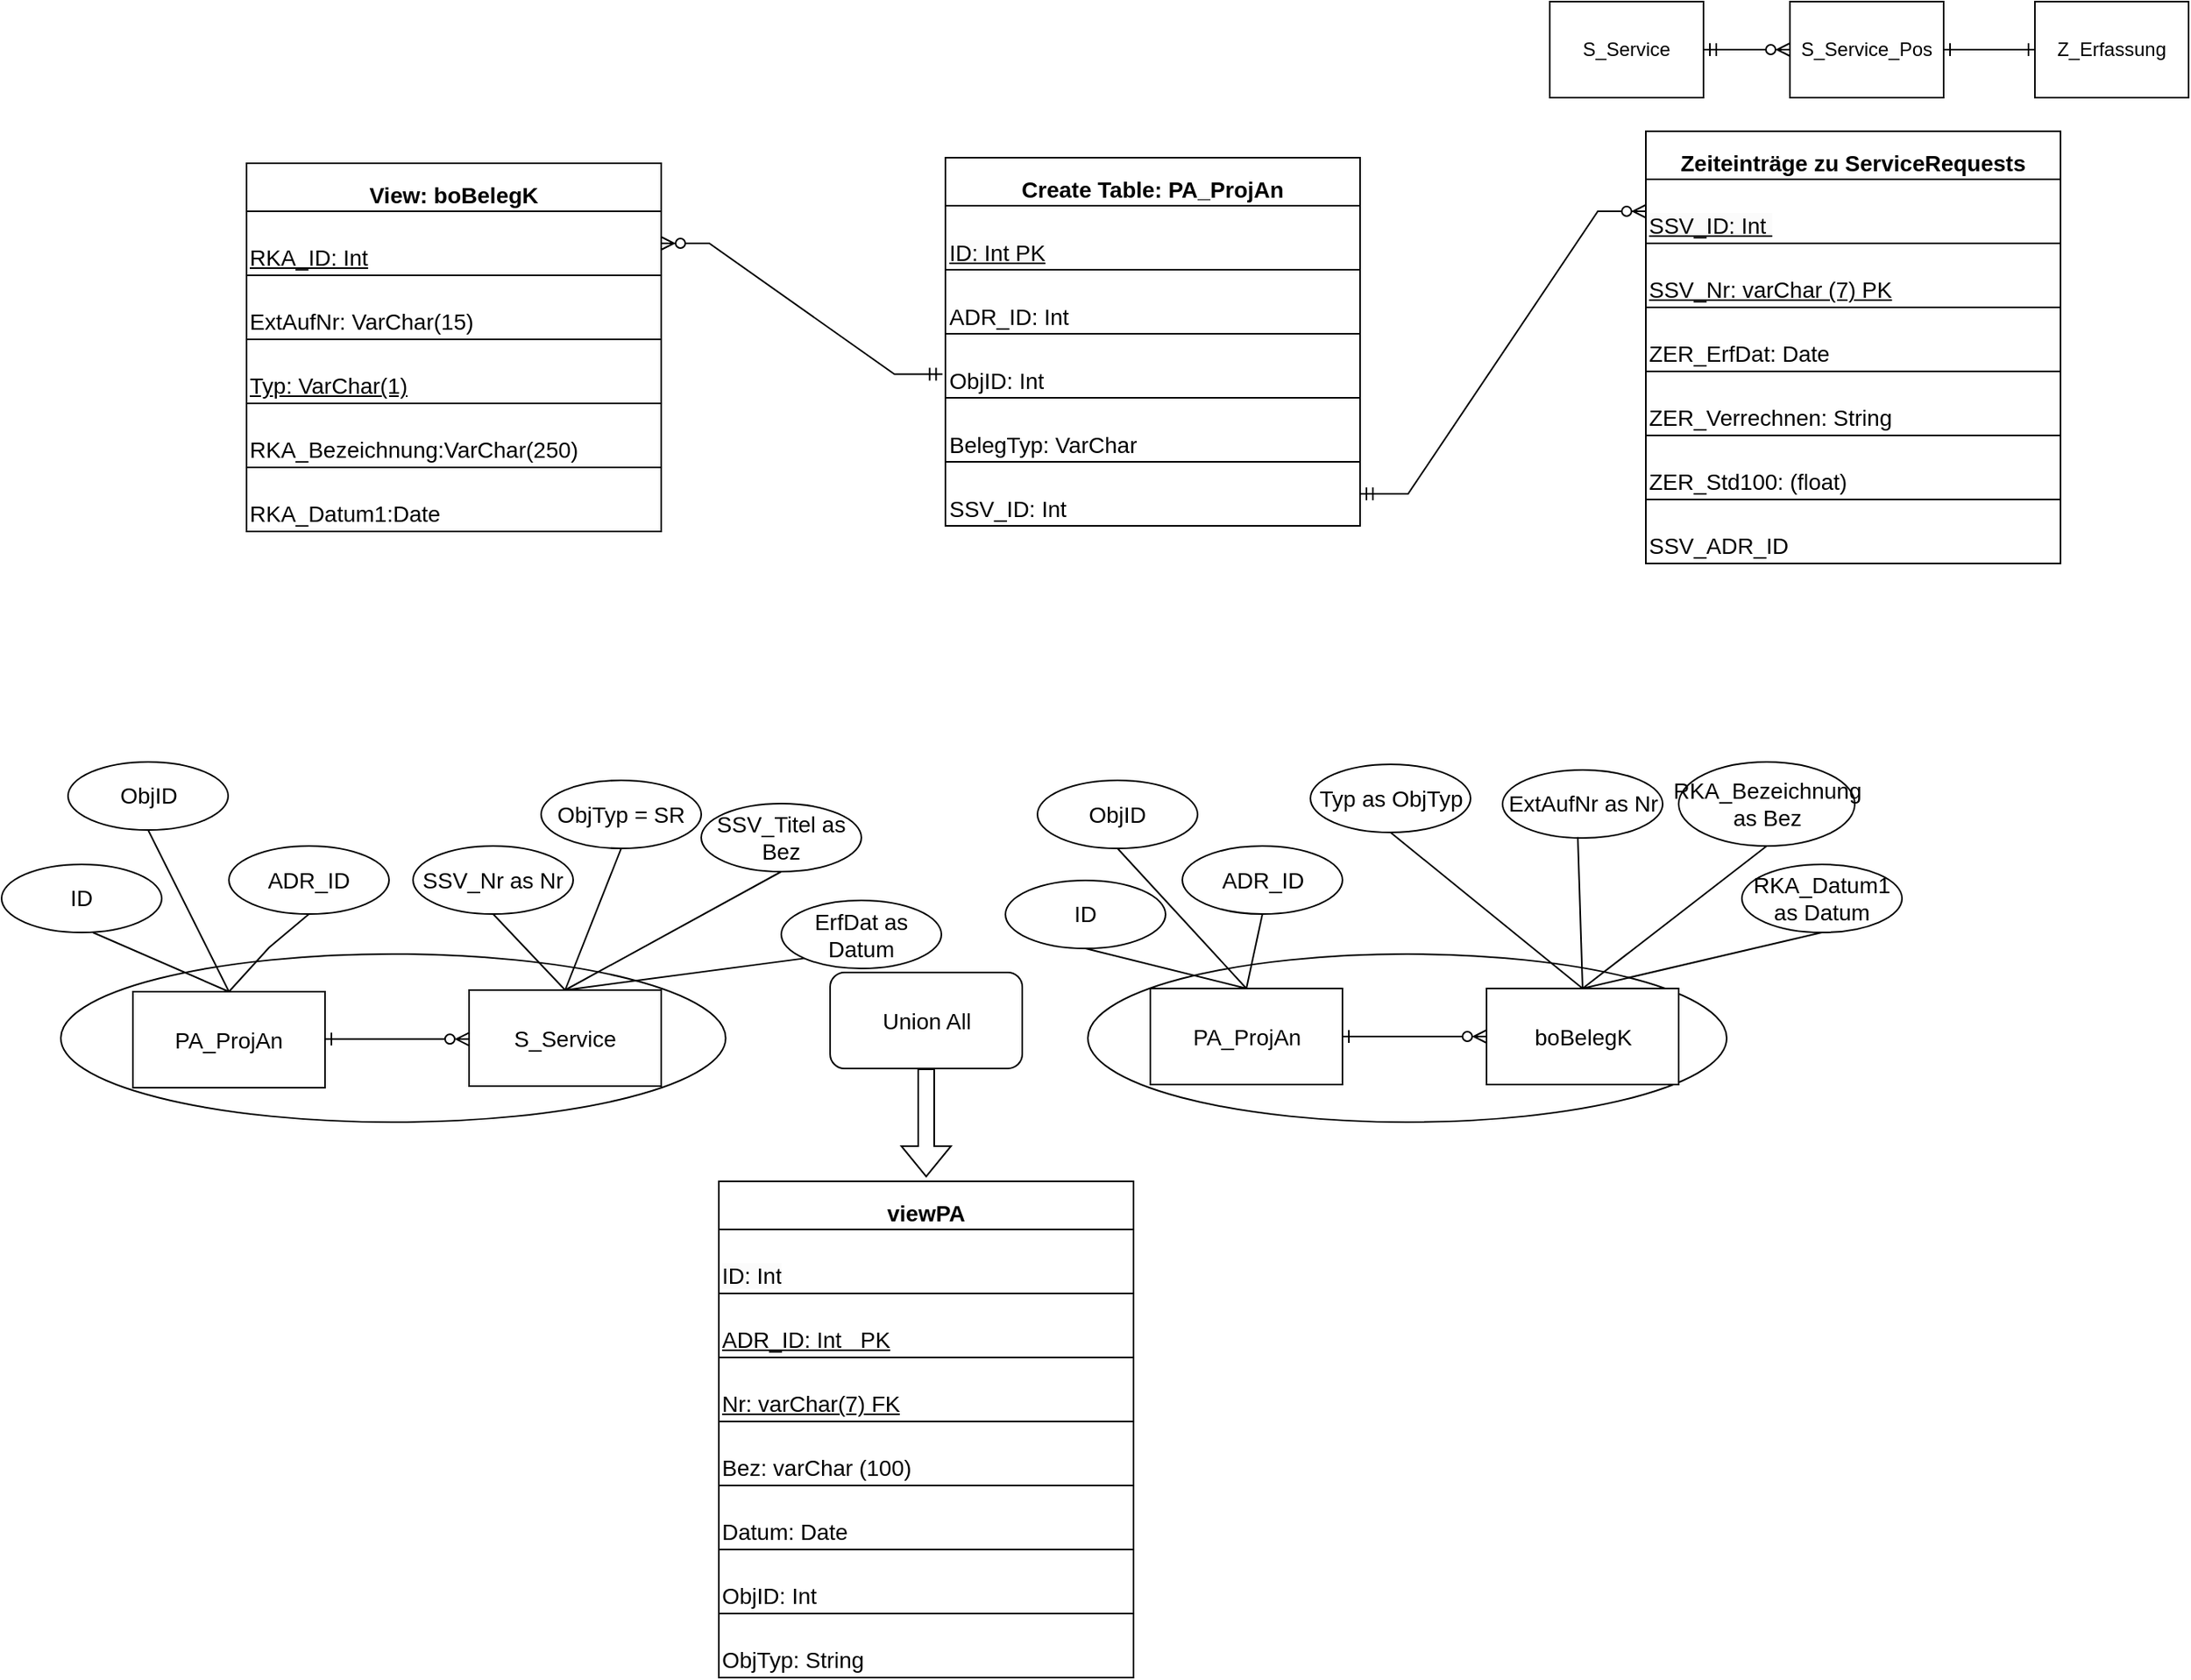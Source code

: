 <mxfile version="20.8.10" type="device"><diagram id="R2lEEEUBdFMjLlhIrx00" name="Page-1"><mxGraphModel dx="1770" dy="1023" grid="1" gridSize="10" guides="1" tooltips="1" connect="1" arrows="1" fold="1" page="1" pageScale="1" pageWidth="850" pageHeight="1100" math="0" shadow="0" extFonts="Permanent Marker^https://fonts.googleapis.com/css?family=Permanent+Marker"><root><mxCell id="0"/><mxCell id="1" parent="0"/><mxCell id="knZpFbmPOfYliI4Mm_91-101" value="" style="ellipse;whiteSpace=wrap;html=1;fontSize=14;fontStyle=0" parent="1" vertex="1"><mxGeometry x="949.5" y="654" width="399" height="105" as="geometry"/></mxCell><mxCell id="knZpFbmPOfYliI4Mm_91-142" value="" style="endArrow=none;html=1;rounded=0;fontSize=14;exitX=0.5;exitY=1;exitDx=0;exitDy=0;entryX=0.5;entryY=0;entryDx=0;entryDy=0;fontStyle=0" parent="1" source="knZpFbmPOfYliI4Mm_91-127" target="knZpFbmPOfYliI4Mm_91-80" edge="1"><mxGeometry width="50" height="50" relative="1" as="geometry"><mxPoint x="1058.5" y="700.5" as="sourcePoint"/><mxPoint x="1078.5" y="735.5" as="targetPoint"/></mxGeometry></mxCell><mxCell id="knZpFbmPOfYliI4Mm_91-141" value="" style="endArrow=none;html=1;rounded=0;fontSize=14;exitX=0.5;exitY=1;exitDx=0;exitDy=0;fontStyle=0" parent="1" source="knZpFbmPOfYliI4Mm_91-126" edge="1"><mxGeometry width="50" height="50" relative="1" as="geometry"><mxPoint x="1048.5" y="690.5" as="sourcePoint"/><mxPoint x="1048.5" y="675.5" as="targetPoint"/></mxGeometry></mxCell><mxCell id="knZpFbmPOfYliI4Mm_91-139" value="" style="endArrow=none;html=1;rounded=0;fontSize=14;exitX=0.5;exitY=1;exitDx=0;exitDy=0;entryX=0.5;entryY=0;entryDx=0;entryDy=0;fontStyle=0" parent="1" source="knZpFbmPOfYliI4Mm_91-128" target="knZpFbmPOfYliI4Mm_91-80" edge="1"><mxGeometry width="50" height="50" relative="1" as="geometry"><mxPoint x="1028.5" y="670.5" as="sourcePoint"/><mxPoint x="1048.5" y="705.5" as="targetPoint"/></mxGeometry></mxCell><mxCell id="knZpFbmPOfYliI4Mm_91-100" value="" style="ellipse;whiteSpace=wrap;html=1;fontSize=14;fontStyle=0" parent="1" vertex="1"><mxGeometry x="308" y="654" width="415.25" height="105" as="geometry"/></mxCell><mxCell id="knZpFbmPOfYliI4Mm_91-121" value="" style="endArrow=none;html=1;rounded=0;fontSize=14;exitX=0.5;exitY=1;exitDx=0;exitDy=0;entryX=0.5;entryY=0;entryDx=0;entryDy=0;fontStyle=0" parent="1" source="knZpFbmPOfYliI4Mm_91-119" target="knZpFbmPOfYliI4Mm_91-79" edge="1"><mxGeometry width="50" height="50" relative="1" as="geometry"><mxPoint x="637.603" y="642.758" as="sourcePoint"/><mxPoint x="633" y="686.5" as="targetPoint"/></mxGeometry></mxCell><mxCell id="knZpFbmPOfYliI4Mm_91-118" value="" style="endArrow=none;html=1;rounded=0;fontSize=14;exitX=0.5;exitY=1;exitDx=0;exitDy=0;entryX=0.5;entryY=0;entryDx=0;entryDy=0;fontStyle=0" parent="1" source="knZpFbmPOfYliI4Mm_91-112" target="knZpFbmPOfYliI4Mm_91-82" edge="1"><mxGeometry width="50" height="50" relative="1" as="geometry"><mxPoint x="373" y="649" as="sourcePoint"/><mxPoint x="393" y="687.5" as="targetPoint"/></mxGeometry></mxCell><mxCell id="knZpFbmPOfYliI4Mm_91-79" value="S_Service" style="rounded=0;whiteSpace=wrap;html=1;fontSize=14;fontStyle=0" parent="1" vertex="1"><mxGeometry x="563" y="676.5" width="120" height="60" as="geometry"/></mxCell><mxCell id="knZpFbmPOfYliI4Mm_91-80" value="boBelegK" style="rounded=0;whiteSpace=wrap;html=1;fontSize=14;fontStyle=0" parent="1" vertex="1"><mxGeometry x="1198.5" y="675.5" width="120" height="60" as="geometry"/></mxCell><mxCell id="knZpFbmPOfYliI4Mm_91-81" value="PA_ProjAn" style="rounded=0;whiteSpace=wrap;html=1;fontSize=14;fontStyle=0" parent="1" vertex="1"><mxGeometry x="988.5" y="675.5" width="120" height="60" as="geometry"/></mxCell><mxCell id="knZpFbmPOfYliI4Mm_91-82" value="PA_ProjAn" style="rounded=0;whiteSpace=wrap;html=1;fontSize=14;fontStyle=0" parent="1" vertex="1"><mxGeometry x="353" y="677.5" width="120" height="60" as="geometry"/></mxCell><mxCell id="knZpFbmPOfYliI4Mm_91-97" value="" style="edgeStyle=entityRelationEdgeStyle;fontSize=14;html=1;endArrow=ERzeroToMany;startArrow=ERone;rounded=0;exitX=1;exitY=0.5;exitDx=0;exitDy=0;entryX=0;entryY=0.5;entryDx=0;entryDy=0;startFill=0;endFill=0;fontStyle=0" parent="1" source="knZpFbmPOfYliI4Mm_91-81" target="knZpFbmPOfYliI4Mm_91-80" edge="1"><mxGeometry width="100" height="100" relative="1" as="geometry"><mxPoint x="1008.5" y="695.5" as="sourcePoint"/><mxPoint x="1108.5" y="595.5" as="targetPoint"/></mxGeometry></mxCell><mxCell id="knZpFbmPOfYliI4Mm_91-98" value="" style="edgeStyle=entityRelationEdgeStyle;fontSize=14;html=1;endArrow=ERzeroToMany;startArrow=ERone;rounded=0;exitX=1;exitY=0.5;exitDx=0;exitDy=0;entryX=0;entryY=0.5;entryDx=0;entryDy=0;startFill=0;endFill=0;fontStyle=0" parent="1" edge="1"><mxGeometry width="100" height="100" relative="1" as="geometry"><mxPoint x="473.0" y="707.16" as="sourcePoint"/><mxPoint x="563.0" y="707.16" as="targetPoint"/></mxGeometry></mxCell><mxCell id="knZpFbmPOfYliI4Mm_91-102" value="Union All" style="rounded=1;whiteSpace=wrap;html=1;fontSize=14;fontStyle=0" parent="1" vertex="1"><mxGeometry x="788.5" y="665.5" width="120" height="60" as="geometry"/></mxCell><mxCell id="knZpFbmPOfYliI4Mm_91-103" value="" style="shape=flexArrow;endArrow=classic;html=1;rounded=0;fontSize=14;exitX=0.5;exitY=1;exitDx=0;exitDy=0;fontStyle=0" parent="1" source="knZpFbmPOfYliI4Mm_91-102" edge="1"><mxGeometry width="50" height="50" relative="1" as="geometry"><mxPoint x="768.5" y="764.5" as="sourcePoint"/><mxPoint x="848.5" y="793.5" as="targetPoint"/></mxGeometry></mxCell><mxCell id="knZpFbmPOfYliI4Mm_91-108" value="ID" style="ellipse;whiteSpace=wrap;html=1;fontSize=14;fontStyle=0" parent="1" vertex="1"><mxGeometry x="271" y="598" width="100" height="42.5" as="geometry"/></mxCell><mxCell id="knZpFbmPOfYliI4Mm_91-109" value="ADR_ID" style="ellipse;whiteSpace=wrap;html=1;fontSize=14;fontStyle=0" parent="1" vertex="1"><mxGeometry x="413" y="586.5" width="100" height="42.5" as="geometry"/></mxCell><mxCell id="knZpFbmPOfYliI4Mm_91-110" value="SSV_Nr as Nr" style="ellipse;whiteSpace=wrap;html=1;fontSize=14;fontStyle=0" parent="1" vertex="1"><mxGeometry x="528" y="586.5" width="100" height="42.5" as="geometry"/></mxCell><mxCell id="knZpFbmPOfYliI4Mm_91-111" value="ErfDat as Datum" style="ellipse;whiteSpace=wrap;html=1;fontSize=14;fontStyle=0" parent="1" vertex="1"><mxGeometry x="758" y="620.5" width="100" height="42.5" as="geometry"/></mxCell><mxCell id="knZpFbmPOfYliI4Mm_91-112" value="ObjID" style="ellipse;whiteSpace=wrap;html=1;fontSize=14;fontStyle=0" parent="1" vertex="1"><mxGeometry x="312.5" y="534" width="100" height="42.5" as="geometry"/></mxCell><mxCell id="knZpFbmPOfYliI4Mm_91-113" value="ObjTyp = SR" style="ellipse;whiteSpace=wrap;html=1;fontSize=14;fontStyle=0" parent="1" vertex="1"><mxGeometry x="608" y="545.5" width="100" height="42.5" as="geometry"/></mxCell><mxCell id="knZpFbmPOfYliI4Mm_91-114" value="" style="endArrow=none;html=1;rounded=0;fontSize=14;exitX=0.5;exitY=1;exitDx=0;exitDy=0;entryX=0.5;entryY=0;entryDx=0;entryDy=0;fontStyle=0" parent="1" target="knZpFbmPOfYliI4Mm_91-82" edge="1"><mxGeometry width="50" height="50" relative="1" as="geometry"><mxPoint x="328" y="640.5" as="sourcePoint"/><mxPoint x="593" y="566.5" as="targetPoint"/></mxGeometry></mxCell><mxCell id="knZpFbmPOfYliI4Mm_91-115" value="" style="endArrow=none;html=1;rounded=0;fontSize=14;exitX=0.5;exitY=1;exitDx=0;exitDy=0;entryX=0.5;entryY=0;entryDx=0;entryDy=0;fontStyle=0" parent="1" source="knZpFbmPOfYliI4Mm_91-109" target="knZpFbmPOfYliI4Mm_91-82" edge="1"><mxGeometry width="50" height="50" relative="1" as="geometry"><mxPoint x="373" y="649" as="sourcePoint"/><mxPoint x="408" y="680" as="targetPoint"/><Array as="points"><mxPoint x="438" y="650"/></Array></mxGeometry></mxCell><mxCell id="knZpFbmPOfYliI4Mm_91-116" value="" style="endArrow=none;html=1;rounded=0;fontSize=14;exitX=0.5;exitY=1;exitDx=0;exitDy=0;entryX=0.5;entryY=0;entryDx=0;entryDy=0;fontStyle=0" parent="1" source="knZpFbmPOfYliI4Mm_91-113" target="knZpFbmPOfYliI4Mm_91-79" edge="1"><mxGeometry width="50" height="50" relative="1" as="geometry"><mxPoint x="563" y="619" as="sourcePoint"/><mxPoint x="583" y="657.5" as="targetPoint"/></mxGeometry></mxCell><mxCell id="knZpFbmPOfYliI4Mm_91-117" value="" style="endArrow=none;html=1;rounded=0;fontSize=14;exitX=0;exitY=1;exitDx=0;exitDy=0;entryX=0.5;entryY=0;entryDx=0;entryDy=0;fontStyle=0" parent="1" source="knZpFbmPOfYliI4Mm_91-111" target="knZpFbmPOfYliI4Mm_91-79" edge="1"><mxGeometry width="50" height="50" relative="1" as="geometry"><mxPoint x="393" y="669" as="sourcePoint"/><mxPoint x="413" y="707.5" as="targetPoint"/></mxGeometry></mxCell><mxCell id="knZpFbmPOfYliI4Mm_91-119" value="SSV_Titel as Bez" style="ellipse;whiteSpace=wrap;html=1;fontSize=14;fontStyle=0" parent="1" vertex="1"><mxGeometry x="708" y="560" width="100" height="42.5" as="geometry"/></mxCell><mxCell id="knZpFbmPOfYliI4Mm_91-122" value="ID" style="ellipse;whiteSpace=wrap;html=1;fontSize=14;fontStyle=0" parent="1" vertex="1"><mxGeometry x="898" y="608" width="100" height="42.5" as="geometry"/></mxCell><mxCell id="knZpFbmPOfYliI4Mm_91-123" value="ADR_ID" style="ellipse;whiteSpace=wrap;html=1;fontSize=14;fontStyle=0" parent="1" vertex="1"><mxGeometry x="1008.5" y="586.5" width="100" height="42.5" as="geometry"/></mxCell><mxCell id="knZpFbmPOfYliI4Mm_91-124" value="ExtAufNr as Nr" style="ellipse;whiteSpace=wrap;html=1;fontSize=14;fontStyle=0" parent="1" vertex="1"><mxGeometry x="1208.5" y="539" width="100" height="42.5" as="geometry"/></mxCell><mxCell id="knZpFbmPOfYliI4Mm_91-125" value="RKA_Datum1 as Datum" style="ellipse;whiteSpace=wrap;html=1;fontSize=14;fontStyle=0" parent="1" vertex="1"><mxGeometry x="1358" y="598" width="100" height="42.5" as="geometry"/></mxCell><mxCell id="knZpFbmPOfYliI4Mm_91-126" value="ObjID" style="ellipse;whiteSpace=wrap;html=1;fontSize=14;fontStyle=0" parent="1" vertex="1"><mxGeometry x="918" y="545.5" width="100" height="42.5" as="geometry"/></mxCell><mxCell id="knZpFbmPOfYliI4Mm_91-127" value="Typ as ObjTyp" style="ellipse;whiteSpace=wrap;html=1;fontSize=14;fontStyle=0" parent="1" vertex="1"><mxGeometry x="1088.5" y="535.5" width="100" height="42.5" as="geometry"/></mxCell><mxCell id="knZpFbmPOfYliI4Mm_91-128" value="RKA_Bezeichnung as Bez" style="ellipse;whiteSpace=wrap;html=1;fontSize=14;fontStyle=0" parent="1" vertex="1"><mxGeometry x="1318.5" y="534" width="110" height="52.5" as="geometry"/></mxCell><mxCell id="knZpFbmPOfYliI4Mm_91-136" value="" style="endArrow=none;html=1;rounded=0;fontSize=14;exitX=0.5;exitY=1;exitDx=0;exitDy=0;entryX=0.5;entryY=0;entryDx=0;entryDy=0;fontStyle=0" parent="1" source="knZpFbmPOfYliI4Mm_91-122" target="knZpFbmPOfYliI4Mm_91-81" edge="1"><mxGeometry width="50" height="50" relative="1" as="geometry"><mxPoint x="998.5" y="640.5" as="sourcePoint"/><mxPoint x="1028.5" y="698" as="targetPoint"/></mxGeometry></mxCell><mxCell id="knZpFbmPOfYliI4Mm_91-137" value="" style="endArrow=none;html=1;rounded=0;fontSize=14;exitX=0.5;exitY=1;exitDx=0;exitDy=0;entryX=0.5;entryY=0;entryDx=0;entryDy=0;fontStyle=0" parent="1" source="knZpFbmPOfYliI4Mm_91-123" target="knZpFbmPOfYliI4Mm_91-81" edge="1"><mxGeometry width="50" height="50" relative="1" as="geometry"><mxPoint x="1008.5" y="650.5" as="sourcePoint"/><mxPoint x="1028.5" y="685.5" as="targetPoint"/></mxGeometry></mxCell><mxCell id="knZpFbmPOfYliI4Mm_91-138" value="" style="endArrow=none;html=1;rounded=0;fontSize=14;exitX=0.47;exitY=0.985;exitDx=0;exitDy=0;entryX=0.5;entryY=0;entryDx=0;entryDy=0;exitPerimeter=0;fontStyle=0" parent="1" source="knZpFbmPOfYliI4Mm_91-124" target="knZpFbmPOfYliI4Mm_91-80" edge="1"><mxGeometry width="50" height="50" relative="1" as="geometry"><mxPoint x="1018.5" y="660.5" as="sourcePoint"/><mxPoint x="1038.5" y="695.5" as="targetPoint"/></mxGeometry></mxCell><mxCell id="knZpFbmPOfYliI4Mm_91-140" value="" style="endArrow=none;html=1;rounded=0;fontSize=14;entryX=0.5;entryY=0;entryDx=0;entryDy=0;exitX=0.5;exitY=1;exitDx=0;exitDy=0;fontStyle=0" parent="1" source="knZpFbmPOfYliI4Mm_91-125" target="knZpFbmPOfYliI4Mm_91-80" edge="1"><mxGeometry width="50" height="50" relative="1" as="geometry"><mxPoint x="1298.5" y="645.5" as="sourcePoint"/><mxPoint x="1058.5" y="715.5" as="targetPoint"/></mxGeometry></mxCell><mxCell id="knZpFbmPOfYliI4Mm_91-154" value="Create Table: PA_ProjAn" style="shape=table;startSize=30;container=1;collapsible=0;childLayout=tableLayout;strokeColor=default;fontSize=14;align=center;verticalAlign=bottom;fontStyle=1" parent="1" vertex="1"><mxGeometry x="860.5" y="156.5" width="259" height="230" as="geometry"/></mxCell><mxCell id="knZpFbmPOfYliI4Mm_91-155" value="" style="shape=tableRow;horizontal=0;startSize=0;swimlaneHead=0;swimlaneBody=0;strokeColor=inherit;top=0;left=0;bottom=0;right=0;collapsible=0;dropTarget=0;fillColor=none;points=[[0,0.5],[1,0.5]];portConstraint=eastwest;fontSize=14;align=left;verticalAlign=bottom;" parent="knZpFbmPOfYliI4Mm_91-154" vertex="1"><mxGeometry y="30" width="259" height="40" as="geometry"/></mxCell><mxCell id="knZpFbmPOfYliI4Mm_91-156" value="&lt;font style=&quot;font-size: 14px;&quot;&gt;&lt;u&gt;&lt;br style=&quot;font-size: 14px;&quot;&gt;&lt;span style=&quot;color: rgb(0, 0, 0); font-family: Helvetica; font-style: normal; font-variant-ligatures: normal; font-variant-caps: normal; font-weight: 400; letter-spacing: normal; orphans: 2; text-indent: 0px; text-transform: none; widows: 2; word-spacing: 0px; -webkit-text-stroke-width: 0px; background-color: rgb(251, 251, 251); text-decoration-thickness: initial; text-decoration-style: initial; text-decoration-color: initial; float: none; font-size: 14px; display: inline !important;&quot;&gt;ID: Int PK&lt;/span&gt;&lt;/u&gt;&lt;br style=&quot;font-size: 14px;&quot;&gt;&lt;/font&gt;" style="shape=partialRectangle;html=1;whiteSpace=wrap;connectable=0;strokeColor=inherit;overflow=hidden;fillColor=none;top=0;left=0;bottom=0;right=0;pointerEvents=1;fontSize=14;align=left;verticalAlign=bottom;" parent="knZpFbmPOfYliI4Mm_91-155" vertex="1"><mxGeometry width="259" height="40" as="geometry"><mxRectangle width="259" height="40" as="alternateBounds"/></mxGeometry></mxCell><mxCell id="knZpFbmPOfYliI4Mm_91-159" value="" style="shape=tableRow;horizontal=0;startSize=0;swimlaneHead=0;swimlaneBody=0;strokeColor=inherit;top=0;left=0;bottom=0;right=0;collapsible=0;dropTarget=0;fillColor=none;points=[[0,0.5],[1,0.5]];portConstraint=eastwest;fontSize=14;align=left;verticalAlign=bottom;" parent="knZpFbmPOfYliI4Mm_91-154" vertex="1"><mxGeometry y="70" width="259" height="40" as="geometry"/></mxCell><mxCell id="knZpFbmPOfYliI4Mm_91-160" value="ADR_ID: Int&amp;nbsp;" style="shape=partialRectangle;html=1;whiteSpace=wrap;connectable=0;strokeColor=inherit;overflow=hidden;fillColor=none;top=0;left=0;bottom=0;right=0;pointerEvents=1;fontSize=14;align=left;verticalAlign=bottom;" parent="knZpFbmPOfYliI4Mm_91-159" vertex="1"><mxGeometry width="259" height="40" as="geometry"><mxRectangle width="259" height="40" as="alternateBounds"/></mxGeometry></mxCell><mxCell id="knZpFbmPOfYliI4Mm_91-163" value="" style="shape=tableRow;horizontal=0;startSize=0;swimlaneHead=0;swimlaneBody=0;strokeColor=inherit;top=0;left=0;bottom=0;right=0;collapsible=0;dropTarget=0;fillColor=none;points=[[0,0.5],[1,0.5]];portConstraint=eastwest;fontSize=14;align=left;verticalAlign=bottom;" parent="knZpFbmPOfYliI4Mm_91-154" vertex="1"><mxGeometry y="110" width="259" height="40" as="geometry"/></mxCell><mxCell id="knZpFbmPOfYliI4Mm_91-164" value="ObjID: Int" style="shape=partialRectangle;html=1;whiteSpace=wrap;connectable=0;strokeColor=inherit;overflow=hidden;fillColor=none;top=0;left=0;bottom=0;right=0;pointerEvents=1;fontSize=14;align=left;verticalAlign=bottom;" parent="knZpFbmPOfYliI4Mm_91-163" vertex="1"><mxGeometry width="259" height="40" as="geometry"><mxRectangle width="259" height="40" as="alternateBounds"/></mxGeometry></mxCell><mxCell id="knZpFbmPOfYliI4Mm_91-183" style="shape=tableRow;horizontal=0;startSize=0;swimlaneHead=0;swimlaneBody=0;strokeColor=inherit;top=0;left=0;bottom=0;right=0;collapsible=0;dropTarget=0;fillColor=none;points=[[0,0.5],[1,0.5]];portConstraint=eastwest;fontSize=14;align=left;verticalAlign=bottom;" parent="knZpFbmPOfYliI4Mm_91-154" vertex="1"><mxGeometry y="150" width="259" height="40" as="geometry"/></mxCell><mxCell id="knZpFbmPOfYliI4Mm_91-184" value="BelegTyp: VarChar" style="shape=partialRectangle;html=1;whiteSpace=wrap;connectable=0;strokeColor=inherit;overflow=hidden;fillColor=none;top=0;left=0;bottom=0;right=0;pointerEvents=1;fontSize=14;align=left;verticalAlign=bottom;" parent="knZpFbmPOfYliI4Mm_91-183" vertex="1"><mxGeometry width="259" height="40" as="geometry"><mxRectangle width="259" height="40" as="alternateBounds"/></mxGeometry></mxCell><mxCell id="knZpFbmPOfYliI4Mm_91-181" style="shape=tableRow;horizontal=0;startSize=0;swimlaneHead=0;swimlaneBody=0;strokeColor=inherit;top=0;left=0;bottom=0;right=0;collapsible=0;dropTarget=0;fillColor=none;points=[[0,0.5],[1,0.5]];portConstraint=eastwest;fontSize=14;align=left;verticalAlign=bottom;" parent="knZpFbmPOfYliI4Mm_91-154" vertex="1"><mxGeometry y="190" width="259" height="40" as="geometry"/></mxCell><mxCell id="knZpFbmPOfYliI4Mm_91-182" value="SSV_ID: Int" style="shape=partialRectangle;html=1;whiteSpace=wrap;connectable=0;strokeColor=inherit;overflow=hidden;fillColor=none;top=0;left=0;bottom=0;right=0;pointerEvents=1;fontSize=14;align=left;verticalAlign=bottom;" parent="knZpFbmPOfYliI4Mm_91-181" vertex="1"><mxGeometry width="259" height="40" as="geometry"><mxRectangle width="259" height="40" as="alternateBounds"/></mxGeometry></mxCell><mxCell id="knZpFbmPOfYliI4Mm_91-167" value="S_Service" style="rounded=0;whiteSpace=wrap;html=1;" parent="1" vertex="1"><mxGeometry x="1238" y="59" width="96" height="60" as="geometry"/></mxCell><mxCell id="knZpFbmPOfYliI4Mm_91-168" value="S_Service_Pos" style="rounded=0;whiteSpace=wrap;html=1;" parent="1" vertex="1"><mxGeometry x="1388" y="59" width="96" height="60" as="geometry"/></mxCell><mxCell id="knZpFbmPOfYliI4Mm_91-169" value="Z_Erfassung" style="rounded=0;whiteSpace=wrap;html=1;" parent="1" vertex="1"><mxGeometry x="1541" y="59" width="96" height="60" as="geometry"/></mxCell><mxCell id="knZpFbmPOfYliI4Mm_91-178" style="edgeStyle=none;rounded=0;orthogonalLoop=1;jettySize=auto;html=1;entryX=1;entryY=0.5;entryDx=0;entryDy=0;fontSize=14;" parent="1" source="knZpFbmPOfYliI4Mm_91-167" target="knZpFbmPOfYliI4Mm_91-167" edge="1"><mxGeometry relative="1" as="geometry"/></mxCell><mxCell id="knZpFbmPOfYliI4Mm_91-179" value="" style="edgeStyle=entityRelationEdgeStyle;fontSize=14;html=1;endArrow=ERzeroToMany;startArrow=ERmandOne;rounded=0;entryX=0;entryY=0.5;entryDx=0;entryDy=0;" parent="1" source="knZpFbmPOfYliI4Mm_91-167" target="knZpFbmPOfYliI4Mm_91-168" edge="1"><mxGeometry width="100" height="100" relative="1" as="geometry"><mxPoint x="1342" y="89" as="sourcePoint"/><mxPoint x="1602" y="49" as="targetPoint"/></mxGeometry></mxCell><mxCell id="knZpFbmPOfYliI4Mm_91-180" value="" style="edgeStyle=entityRelationEdgeStyle;fontSize=14;html=1;endArrow=ERone;startArrow=ERone;rounded=0;exitX=1;exitY=0.5;exitDx=0;exitDy=0;entryX=0;entryY=0.5;entryDx=0;entryDy=0;startFill=0;endFill=0;" parent="1" source="knZpFbmPOfYliI4Mm_91-168" target="knZpFbmPOfYliI4Mm_91-169" edge="1"><mxGeometry width="100" height="100" relative="1" as="geometry"><mxPoint x="1502" y="149" as="sourcePoint"/><mxPoint x="1602" y="49" as="targetPoint"/></mxGeometry></mxCell><mxCell id="knZpFbmPOfYliI4Mm_91-185" value="" style="endArrow=none;html=1;rounded=0;fontSize=14;exitX=0.5;exitY=1;exitDx=0;exitDy=0;entryX=0.5;entryY=0;entryDx=0;entryDy=0;fontStyle=0" parent="1" source="knZpFbmPOfYliI4Mm_91-110" target="knZpFbmPOfYliI4Mm_91-79" edge="1"><mxGeometry width="50" height="50" relative="1" as="geometry"><mxPoint x="668" y="598" as="sourcePoint"/><mxPoint x="598" y="680" as="targetPoint"/></mxGeometry></mxCell><mxCell id="knZpFbmPOfYliI4Mm_91-186" value="viewPA" style="shape=table;startSize=30;container=1;collapsible=0;childLayout=tableLayout;strokeColor=default;fontSize=14;align=center;verticalAlign=bottom;fontStyle=1" parent="1" vertex="1"><mxGeometry x="719" y="796" width="259" height="310" as="geometry"/></mxCell><mxCell id="knZpFbmPOfYliI4Mm_91-187" value="" style="shape=tableRow;horizontal=0;startSize=0;swimlaneHead=0;swimlaneBody=0;strokeColor=inherit;top=0;left=0;bottom=0;right=0;collapsible=0;dropTarget=0;fillColor=none;points=[[0,0.5],[1,0.5]];portConstraint=eastwest;fontSize=14;align=left;verticalAlign=bottom;fontStyle=0" parent="knZpFbmPOfYliI4Mm_91-186" vertex="1"><mxGeometry y="30" width="259" height="40" as="geometry"/></mxCell><mxCell id="knZpFbmPOfYliI4Mm_91-188" value="&lt;font style=&quot;font-size: 14px;&quot;&gt;&lt;br style=&quot;font-size: 14px;&quot;&gt;&lt;span style=&quot;color: rgb(0, 0, 0); font-family: Helvetica; font-style: normal; font-variant-ligatures: normal; font-variant-caps: normal; letter-spacing: normal; orphans: 2; text-indent: 0px; text-transform: none; widows: 2; word-spacing: 0px; -webkit-text-stroke-width: 0px; background-color: rgb(251, 251, 251); float: none; font-size: 14px; display: inline !important;&quot;&gt;ID: Int&lt;/span&gt;&lt;br style=&quot;font-size: 14px;&quot;&gt;&lt;/font&gt;" style="shape=partialRectangle;html=1;whiteSpace=wrap;connectable=0;strokeColor=inherit;overflow=hidden;fillColor=none;top=0;left=0;bottom=0;right=0;pointerEvents=1;fontSize=14;align=left;verticalAlign=bottom;fontStyle=0" parent="knZpFbmPOfYliI4Mm_91-187" vertex="1"><mxGeometry width="259" height="40" as="geometry"><mxRectangle width="259" height="40" as="alternateBounds"/></mxGeometry></mxCell><mxCell id="knZpFbmPOfYliI4Mm_91-189" value="" style="shape=tableRow;horizontal=0;startSize=0;swimlaneHead=0;swimlaneBody=0;strokeColor=inherit;top=0;left=0;bottom=0;right=0;collapsible=0;dropTarget=0;fillColor=none;points=[[0,0.5],[1,0.5]];portConstraint=eastwest;fontSize=14;align=left;verticalAlign=bottom;fontStyle=4" parent="knZpFbmPOfYliI4Mm_91-186" vertex="1"><mxGeometry y="70" width="259" height="40" as="geometry"/></mxCell><mxCell id="knZpFbmPOfYliI4Mm_91-190" value="&lt;u&gt;ADR_ID: Int&amp;nbsp; &amp;nbsp;PK&lt;/u&gt;" style="shape=partialRectangle;html=1;whiteSpace=wrap;connectable=0;strokeColor=inherit;overflow=hidden;fillColor=none;top=0;left=0;bottom=0;right=0;pointerEvents=1;fontSize=14;align=left;verticalAlign=bottom;fontStyle=0" parent="knZpFbmPOfYliI4Mm_91-189" vertex="1"><mxGeometry width="259" height="40" as="geometry"><mxRectangle width="259" height="40" as="alternateBounds"/></mxGeometry></mxCell><mxCell id="knZpFbmPOfYliI4Mm_91-191" value="" style="shape=tableRow;horizontal=0;startSize=0;swimlaneHead=0;swimlaneBody=0;strokeColor=inherit;top=0;left=0;bottom=0;right=0;collapsible=0;dropTarget=0;fillColor=none;points=[[0,0.5],[1,0.5]];portConstraint=eastwest;fontSize=14;align=left;verticalAlign=bottom;fontStyle=0" parent="knZpFbmPOfYliI4Mm_91-186" vertex="1"><mxGeometry y="110" width="259" height="40" as="geometry"/></mxCell><mxCell id="knZpFbmPOfYliI4Mm_91-192" value="&lt;u&gt;Nr: varChar(7) FK&lt;/u&gt;" style="shape=partialRectangle;html=1;whiteSpace=wrap;connectable=0;strokeColor=inherit;overflow=hidden;fillColor=none;top=0;left=0;bottom=0;right=0;pointerEvents=1;fontSize=14;align=left;verticalAlign=bottom;fontStyle=0" parent="knZpFbmPOfYliI4Mm_91-191" vertex="1"><mxGeometry width="259" height="40" as="geometry"><mxRectangle width="259" height="40" as="alternateBounds"/></mxGeometry></mxCell><mxCell id="knZpFbmPOfYliI4Mm_91-193" style="shape=tableRow;horizontal=0;startSize=0;swimlaneHead=0;swimlaneBody=0;strokeColor=inherit;top=0;left=0;bottom=0;right=0;collapsible=0;dropTarget=0;fillColor=none;points=[[0,0.5],[1,0.5]];portConstraint=eastwest;fontSize=14;align=left;verticalAlign=bottom;fontStyle=0" parent="knZpFbmPOfYliI4Mm_91-186" vertex="1"><mxGeometry y="150" width="259" height="40" as="geometry"/></mxCell><mxCell id="knZpFbmPOfYliI4Mm_91-194" value="Bez: varChar (100)" style="shape=partialRectangle;html=1;whiteSpace=wrap;connectable=0;strokeColor=inherit;overflow=hidden;fillColor=none;top=0;left=0;bottom=0;right=0;pointerEvents=1;fontSize=14;align=left;verticalAlign=bottom;fontStyle=0" parent="knZpFbmPOfYliI4Mm_91-193" vertex="1"><mxGeometry width="259" height="40" as="geometry"><mxRectangle width="259" height="40" as="alternateBounds"/></mxGeometry></mxCell><mxCell id="knZpFbmPOfYliI4Mm_91-195" style="shape=tableRow;horizontal=0;startSize=0;swimlaneHead=0;swimlaneBody=0;strokeColor=inherit;top=0;left=0;bottom=0;right=0;collapsible=0;dropTarget=0;fillColor=none;points=[[0,0.5],[1,0.5]];portConstraint=eastwest;fontSize=14;align=left;verticalAlign=bottom;fontStyle=0" parent="knZpFbmPOfYliI4Mm_91-186" vertex="1"><mxGeometry y="190" width="259" height="40" as="geometry"/></mxCell><mxCell id="knZpFbmPOfYliI4Mm_91-196" value="Datum: Date" style="shape=partialRectangle;html=1;whiteSpace=wrap;connectable=0;strokeColor=inherit;overflow=hidden;fillColor=none;top=0;left=0;bottom=0;right=0;pointerEvents=1;fontSize=14;align=left;verticalAlign=bottom;fontStyle=0" parent="knZpFbmPOfYliI4Mm_91-195" vertex="1"><mxGeometry width="259" height="40" as="geometry"><mxRectangle width="259" height="40" as="alternateBounds"/></mxGeometry></mxCell><mxCell id="knZpFbmPOfYliI4Mm_91-197" style="shape=tableRow;horizontal=0;startSize=0;swimlaneHead=0;swimlaneBody=0;strokeColor=inherit;top=0;left=0;bottom=0;right=0;collapsible=0;dropTarget=0;fillColor=none;points=[[0,0.5],[1,0.5]];portConstraint=eastwest;fontSize=14;align=left;verticalAlign=bottom;fontStyle=0" parent="knZpFbmPOfYliI4Mm_91-186" vertex="1"><mxGeometry y="230" width="259" height="40" as="geometry"/></mxCell><mxCell id="knZpFbmPOfYliI4Mm_91-198" value="ObjID: Int" style="shape=partialRectangle;html=1;whiteSpace=wrap;connectable=0;strokeColor=inherit;overflow=hidden;fillColor=none;top=0;left=0;bottom=0;right=0;pointerEvents=1;fontSize=14;align=left;verticalAlign=bottom;fontStyle=0" parent="knZpFbmPOfYliI4Mm_91-197" vertex="1"><mxGeometry width="259" height="40" as="geometry"><mxRectangle width="259" height="40" as="alternateBounds"/></mxGeometry></mxCell><mxCell id="knZpFbmPOfYliI4Mm_91-199" style="shape=tableRow;horizontal=0;startSize=0;swimlaneHead=0;swimlaneBody=0;strokeColor=inherit;top=0;left=0;bottom=0;right=0;collapsible=0;dropTarget=0;fillColor=none;points=[[0,0.5],[1,0.5]];portConstraint=eastwest;fontSize=14;align=left;verticalAlign=bottom;fontStyle=0" parent="knZpFbmPOfYliI4Mm_91-186" vertex="1"><mxGeometry y="270" width="259" height="40" as="geometry"/></mxCell><mxCell id="knZpFbmPOfYliI4Mm_91-200" value="ObjTyp: String" style="shape=partialRectangle;html=1;whiteSpace=wrap;connectable=0;strokeColor=inherit;overflow=hidden;fillColor=none;top=0;left=0;bottom=0;right=0;pointerEvents=1;fontSize=14;align=left;verticalAlign=bottom;fontStyle=0" parent="knZpFbmPOfYliI4Mm_91-199" vertex="1"><mxGeometry width="259" height="40" as="geometry"><mxRectangle width="259" height="40" as="alternateBounds"/></mxGeometry></mxCell><mxCell id="knZpFbmPOfYliI4Mm_91-201" value="" style="edgeStyle=entityRelationEdgeStyle;fontSize=14;html=1;endArrow=ERzeroToMany;startArrow=ERmandOne;rounded=0;entryX=0;entryY=0.5;entryDx=0;entryDy=0;" parent="1" source="knZpFbmPOfYliI4Mm_91-181" target="knZpFbmPOfYliI4Mm_91-203" edge="1"><mxGeometry width="100" height="100" relative="1" as="geometry"><mxPoint x="1239" y="367" as="sourcePoint"/><mxPoint x="1179" y="190" as="targetPoint"/></mxGeometry></mxCell><mxCell id="knZpFbmPOfYliI4Mm_91-202" value="Zeiteinträge zu ServiceRequests" style="shape=table;startSize=30;container=1;collapsible=0;childLayout=tableLayout;strokeColor=default;fontSize=14;align=center;verticalAlign=bottom;fontStyle=1" parent="1" vertex="1"><mxGeometry x="1298" y="140" width="259" height="270" as="geometry"/></mxCell><mxCell id="knZpFbmPOfYliI4Mm_91-203" value="" style="shape=tableRow;horizontal=0;startSize=0;swimlaneHead=0;swimlaneBody=0;strokeColor=inherit;top=0;left=0;bottom=0;right=0;collapsible=0;dropTarget=0;fillColor=none;points=[[0,0.5],[1,0.5]];portConstraint=eastwest;fontSize=14;align=left;verticalAlign=bottom;" parent="knZpFbmPOfYliI4Mm_91-202" vertex="1"><mxGeometry y="30" width="259" height="40" as="geometry"/></mxCell><mxCell id="knZpFbmPOfYliI4Mm_91-204" value="&lt;font style=&quot;font-size: 14px;&quot;&gt;&lt;br style=&quot;font-size: 14px;&quot;&gt;&lt;span style=&quot;color: rgb(0, 0, 0); font-family: Helvetica; font-style: normal; font-variant-ligatures: normal; font-variant-caps: normal; font-weight: 400; letter-spacing: normal; orphans: 2; text-indent: 0px; text-transform: none; widows: 2; word-spacing: 0px; -webkit-text-stroke-width: 0px; background-color: rgb(251, 251, 251); float: none; font-size: 14px; display: inline !important;&quot;&gt;SSV_ID: Int&amp;nbsp;&lt;/span&gt;&lt;br style=&quot;font-size: 14px;&quot;&gt;&lt;/font&gt;" style="shape=partialRectangle;html=1;whiteSpace=wrap;connectable=0;strokeColor=inherit;overflow=hidden;fillColor=none;top=0;left=0;bottom=0;right=0;pointerEvents=1;fontSize=14;align=left;verticalAlign=bottom;fontStyle=4" parent="knZpFbmPOfYliI4Mm_91-203" vertex="1"><mxGeometry width="259" height="40" as="geometry"><mxRectangle width="259" height="40" as="alternateBounds"/></mxGeometry></mxCell><mxCell id="knZpFbmPOfYliI4Mm_91-205" value="" style="shape=tableRow;horizontal=0;startSize=0;swimlaneHead=0;swimlaneBody=0;strokeColor=inherit;top=0;left=0;bottom=0;right=0;collapsible=0;dropTarget=0;fillColor=none;points=[[0,0.5],[1,0.5]];portConstraint=eastwest;fontSize=14;align=left;verticalAlign=bottom;" parent="knZpFbmPOfYliI4Mm_91-202" vertex="1"><mxGeometry y="70" width="259" height="40" as="geometry"/></mxCell><mxCell id="knZpFbmPOfYliI4Mm_91-206" value="&lt;u&gt;SSV_Nr: varChar (7) PK&lt;/u&gt;" style="shape=partialRectangle;html=1;whiteSpace=wrap;connectable=0;strokeColor=inherit;overflow=hidden;fillColor=none;top=0;left=0;bottom=0;right=0;pointerEvents=1;fontSize=14;align=left;verticalAlign=bottom;" parent="knZpFbmPOfYliI4Mm_91-205" vertex="1"><mxGeometry width="259" height="40" as="geometry"><mxRectangle width="259" height="40" as="alternateBounds"/></mxGeometry></mxCell><mxCell id="knZpFbmPOfYliI4Mm_91-207" value="" style="shape=tableRow;horizontal=0;startSize=0;swimlaneHead=0;swimlaneBody=0;strokeColor=inherit;top=0;left=0;bottom=0;right=0;collapsible=0;dropTarget=0;fillColor=none;points=[[0,0.5],[1,0.5]];portConstraint=eastwest;fontSize=14;align=left;verticalAlign=bottom;" parent="knZpFbmPOfYliI4Mm_91-202" vertex="1"><mxGeometry y="110" width="259" height="40" as="geometry"/></mxCell><mxCell id="knZpFbmPOfYliI4Mm_91-208" value="ZER_ErfDat: Date" style="shape=partialRectangle;html=1;whiteSpace=wrap;connectable=0;strokeColor=inherit;overflow=hidden;fillColor=none;top=0;left=0;bottom=0;right=0;pointerEvents=1;fontSize=14;align=left;verticalAlign=bottom;" parent="knZpFbmPOfYliI4Mm_91-207" vertex="1"><mxGeometry width="259" height="40" as="geometry"><mxRectangle width="259" height="40" as="alternateBounds"/></mxGeometry></mxCell><mxCell id="knZpFbmPOfYliI4Mm_91-209" style="shape=tableRow;horizontal=0;startSize=0;swimlaneHead=0;swimlaneBody=0;strokeColor=inherit;top=0;left=0;bottom=0;right=0;collapsible=0;dropTarget=0;fillColor=none;points=[[0,0.5],[1,0.5]];portConstraint=eastwest;fontSize=14;align=left;verticalAlign=bottom;" parent="knZpFbmPOfYliI4Mm_91-202" vertex="1"><mxGeometry y="150" width="259" height="40" as="geometry"/></mxCell><mxCell id="knZpFbmPOfYliI4Mm_91-210" value="ZER_Verrechnen: String" style="shape=partialRectangle;html=1;whiteSpace=wrap;connectable=0;strokeColor=inherit;overflow=hidden;fillColor=none;top=0;left=0;bottom=0;right=0;pointerEvents=1;fontSize=14;align=left;verticalAlign=bottom;" parent="knZpFbmPOfYliI4Mm_91-209" vertex="1"><mxGeometry width="259" height="40" as="geometry"><mxRectangle width="259" height="40" as="alternateBounds"/></mxGeometry></mxCell><mxCell id="knZpFbmPOfYliI4Mm_91-211" style="shape=tableRow;horizontal=0;startSize=0;swimlaneHead=0;swimlaneBody=0;strokeColor=inherit;top=0;left=0;bottom=0;right=0;collapsible=0;dropTarget=0;fillColor=none;points=[[0,0.5],[1,0.5]];portConstraint=eastwest;fontSize=14;align=left;verticalAlign=bottom;" parent="knZpFbmPOfYliI4Mm_91-202" vertex="1"><mxGeometry y="190" width="259" height="40" as="geometry"/></mxCell><mxCell id="knZpFbmPOfYliI4Mm_91-212" value="ZER_Std100: (float)" style="shape=partialRectangle;html=1;whiteSpace=wrap;connectable=0;strokeColor=inherit;overflow=hidden;fillColor=none;top=0;left=0;bottom=0;right=0;pointerEvents=1;fontSize=14;align=left;verticalAlign=bottom;" parent="knZpFbmPOfYliI4Mm_91-211" vertex="1"><mxGeometry width="259" height="40" as="geometry"><mxRectangle width="259" height="40" as="alternateBounds"/></mxGeometry></mxCell><mxCell id="knZpFbmPOfYliI4Mm_91-213" style="shape=tableRow;horizontal=0;startSize=0;swimlaneHead=0;swimlaneBody=0;strokeColor=inherit;top=0;left=0;bottom=0;right=0;collapsible=0;dropTarget=0;fillColor=none;points=[[0,0.5],[1,0.5]];portConstraint=eastwest;fontSize=14;align=left;verticalAlign=bottom;" parent="knZpFbmPOfYliI4Mm_91-202" vertex="1"><mxGeometry y="230" width="259" height="40" as="geometry"/></mxCell><mxCell id="knZpFbmPOfYliI4Mm_91-214" value="SSV_ADR_ID" style="shape=partialRectangle;html=1;whiteSpace=wrap;connectable=0;strokeColor=inherit;overflow=hidden;fillColor=none;top=0;left=0;bottom=0;right=0;pointerEvents=1;fontSize=14;align=left;verticalAlign=bottom;" parent="knZpFbmPOfYliI4Mm_91-213" vertex="1"><mxGeometry width="259" height="40" as="geometry"><mxRectangle width="259" height="40" as="alternateBounds"/></mxGeometry></mxCell><mxCell id="ByrUNyJj6Pgo0Ki-hSn8-1" value="View: boBelegK" style="shape=table;startSize=30;container=1;collapsible=0;childLayout=tableLayout;strokeColor=default;fontSize=14;align=center;verticalAlign=bottom;fontStyle=1" vertex="1" parent="1"><mxGeometry x="424" y="160" width="259" height="230" as="geometry"/></mxCell><mxCell id="ByrUNyJj6Pgo0Ki-hSn8-2" value="" style="shape=tableRow;horizontal=0;startSize=0;swimlaneHead=0;swimlaneBody=0;strokeColor=inherit;top=0;left=0;bottom=0;right=0;collapsible=0;dropTarget=0;fillColor=none;points=[[0,0.5],[1,0.5]];portConstraint=eastwest;fontSize=14;align=left;verticalAlign=bottom;" vertex="1" parent="ByrUNyJj6Pgo0Ki-hSn8-1"><mxGeometry y="30" width="259" height="40" as="geometry"/></mxCell><mxCell id="ByrUNyJj6Pgo0Ki-hSn8-3" value="&lt;font style=&quot;font-size: 14px;&quot;&gt;RKA_ID: Int&lt;br style=&quot;font-size: 14px;&quot;&gt;&lt;/font&gt;" style="shape=partialRectangle;html=1;whiteSpace=wrap;connectable=0;strokeColor=inherit;overflow=hidden;fillColor=none;top=0;left=0;bottom=0;right=0;pointerEvents=1;fontSize=14;align=left;verticalAlign=bottom;fontStyle=4" vertex="1" parent="ByrUNyJj6Pgo0Ki-hSn8-2"><mxGeometry width="259" height="40" as="geometry"><mxRectangle width="259" height="40" as="alternateBounds"/></mxGeometry></mxCell><mxCell id="ByrUNyJj6Pgo0Ki-hSn8-16" value="" style="shape=tableRow;horizontal=0;startSize=0;swimlaneHead=0;swimlaneBody=0;strokeColor=inherit;top=0;left=0;bottom=0;right=0;collapsible=0;dropTarget=0;fillColor=none;points=[[0,0.5],[1,0.5]];portConstraint=eastwest;fontSize=14;align=left;verticalAlign=bottom;" vertex="1" parent="ByrUNyJj6Pgo0Ki-hSn8-1"><mxGeometry y="70" width="259" height="40" as="geometry"/></mxCell><mxCell id="ByrUNyJj6Pgo0Ki-hSn8-17" value="&lt;font style=&quot;font-size: 14px;&quot;&gt;ExtAufNr: VarChar(15)&lt;br style=&quot;font-size: 14px;&quot;&gt;&lt;/font&gt;" style="shape=partialRectangle;html=1;whiteSpace=wrap;connectable=0;strokeColor=inherit;overflow=hidden;fillColor=none;top=0;left=0;bottom=0;right=0;pointerEvents=1;fontSize=14;align=left;verticalAlign=bottom;fontStyle=0" vertex="1" parent="ByrUNyJj6Pgo0Ki-hSn8-16"><mxGeometry width="259" height="40" as="geometry"><mxRectangle width="259" height="40" as="alternateBounds"/></mxGeometry></mxCell><mxCell id="ByrUNyJj6Pgo0Ki-hSn8-4" value="" style="shape=tableRow;horizontal=0;startSize=0;swimlaneHead=0;swimlaneBody=0;strokeColor=inherit;top=0;left=0;bottom=0;right=0;collapsible=0;dropTarget=0;fillColor=none;points=[[0,0.5],[1,0.5]];portConstraint=eastwest;fontSize=14;align=left;verticalAlign=bottom;" vertex="1" parent="ByrUNyJj6Pgo0Ki-hSn8-1"><mxGeometry y="110" width="259" height="40" as="geometry"/></mxCell><mxCell id="ByrUNyJj6Pgo0Ki-hSn8-5" value="&lt;u&gt;Typ: VarChar(1)&lt;span style=&quot;white-space: pre;&quot;&gt;&#9;&lt;/span&gt;&lt;/u&gt;" style="shape=partialRectangle;html=1;whiteSpace=wrap;connectable=0;strokeColor=inherit;overflow=hidden;fillColor=none;top=0;left=0;bottom=0;right=0;pointerEvents=1;fontSize=14;align=left;verticalAlign=bottom;" vertex="1" parent="ByrUNyJj6Pgo0Ki-hSn8-4"><mxGeometry width="259" height="40" as="geometry"><mxRectangle width="259" height="40" as="alternateBounds"/></mxGeometry></mxCell><mxCell id="ByrUNyJj6Pgo0Ki-hSn8-6" value="" style="shape=tableRow;horizontal=0;startSize=0;swimlaneHead=0;swimlaneBody=0;strokeColor=inherit;top=0;left=0;bottom=0;right=0;collapsible=0;dropTarget=0;fillColor=none;points=[[0,0.5],[1,0.5]];portConstraint=eastwest;fontSize=14;align=left;verticalAlign=bottom;" vertex="1" parent="ByrUNyJj6Pgo0Ki-hSn8-1"><mxGeometry y="150" width="259" height="40" as="geometry"/></mxCell><mxCell id="ByrUNyJj6Pgo0Ki-hSn8-7" value="RKA_Bezeichnung:VarChar(250)" style="shape=partialRectangle;html=1;whiteSpace=wrap;connectable=0;strokeColor=inherit;overflow=hidden;fillColor=none;top=0;left=0;bottom=0;right=0;pointerEvents=1;fontSize=14;align=left;verticalAlign=bottom;" vertex="1" parent="ByrUNyJj6Pgo0Ki-hSn8-6"><mxGeometry width="259" height="40" as="geometry"><mxRectangle width="259" height="40" as="alternateBounds"/></mxGeometry></mxCell><mxCell id="ByrUNyJj6Pgo0Ki-hSn8-8" style="shape=tableRow;horizontal=0;startSize=0;swimlaneHead=0;swimlaneBody=0;strokeColor=inherit;top=0;left=0;bottom=0;right=0;collapsible=0;dropTarget=0;fillColor=none;points=[[0,0.5],[1,0.5]];portConstraint=eastwest;fontSize=14;align=left;verticalAlign=bottom;" vertex="1" parent="ByrUNyJj6Pgo0Ki-hSn8-1"><mxGeometry y="190" width="259" height="40" as="geometry"/></mxCell><mxCell id="ByrUNyJj6Pgo0Ki-hSn8-9" value="RKA_Datum1:Date" style="shape=partialRectangle;html=1;whiteSpace=wrap;connectable=0;strokeColor=inherit;overflow=hidden;fillColor=none;top=0;left=0;bottom=0;right=0;pointerEvents=1;fontSize=14;align=left;verticalAlign=bottom;" vertex="1" parent="ByrUNyJj6Pgo0Ki-hSn8-8"><mxGeometry width="259" height="40" as="geometry"><mxRectangle width="259" height="40" as="alternateBounds"/></mxGeometry></mxCell><mxCell id="ByrUNyJj6Pgo0Ki-hSn8-18" value="" style="edgeStyle=entityRelationEdgeStyle;fontSize=14;html=1;endArrow=ERzeroToMany;startArrow=ERmandOne;rounded=0;entryX=1;entryY=0.5;entryDx=0;entryDy=0;exitX=-0.007;exitY=0.632;exitDx=0;exitDy=0;exitPerimeter=0;" edge="1" parent="1" source="knZpFbmPOfYliI4Mm_91-163" target="ByrUNyJj6Pgo0Ki-hSn8-2"><mxGeometry width="100" height="100" relative="1" as="geometry"><mxPoint x="1129.5" y="376.5" as="sourcePoint"/><mxPoint x="1308" y="200" as="targetPoint"/></mxGeometry></mxCell></root></mxGraphModel></diagram></mxfile>